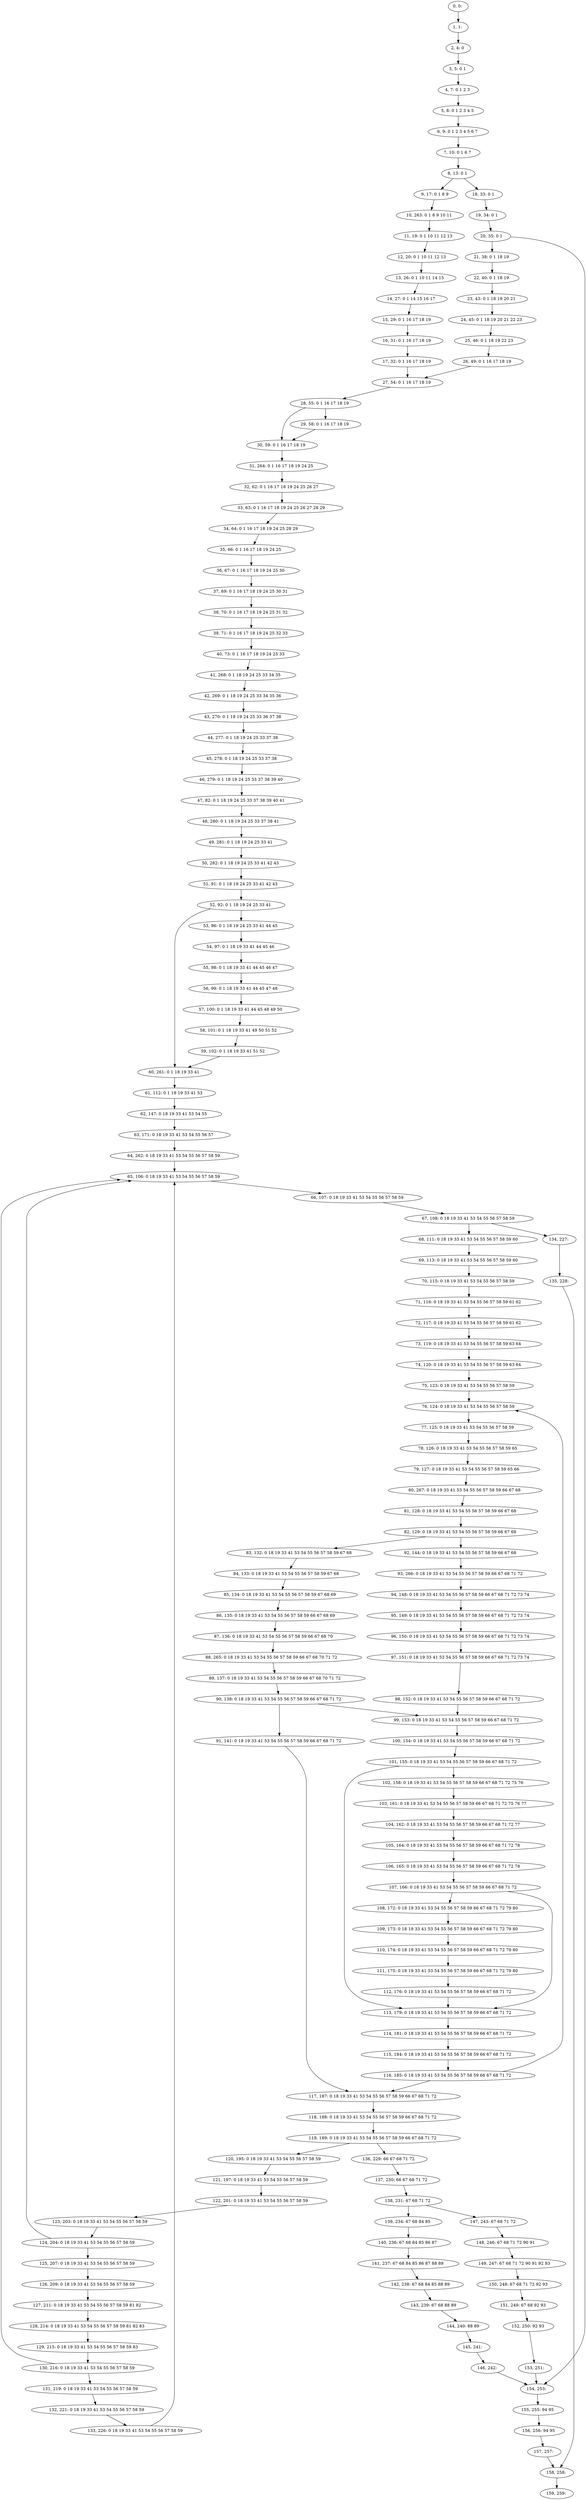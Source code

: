 digraph G {
0[label="0, 0: "];
1[label="1, 1: "];
2[label="2, 4: 0 "];
3[label="3, 5: 0 1 "];
4[label="4, 7: 0 1 2 3 "];
5[label="5, 8: 0 1 2 3 4 5 "];
6[label="6, 9: 0 1 2 3 4 5 6 7 "];
7[label="7, 10: 0 1 6 7 "];
8[label="8, 13: 0 1 "];
9[label="9, 17: 0 1 8 9 "];
10[label="10, 263: 0 1 8 9 10 11 "];
11[label="11, 19: 0 1 10 11 12 13 "];
12[label="12, 20: 0 1 10 11 12 13 "];
13[label="13, 26: 0 1 10 11 14 15 "];
14[label="14, 27: 0 1 14 15 16 17 "];
15[label="15, 29: 0 1 16 17 18 19 "];
16[label="16, 31: 0 1 16 17 18 19 "];
17[label="17, 32: 0 1 16 17 18 19 "];
18[label="18, 33: 0 1 "];
19[label="19, 34: 0 1 "];
20[label="20, 35: 0 1 "];
21[label="21, 38: 0 1 18 19 "];
22[label="22, 40: 0 1 18 19 "];
23[label="23, 43: 0 1 18 19 20 21 "];
24[label="24, 45: 0 1 18 19 20 21 22 23 "];
25[label="25, 46: 0 1 18 19 22 23 "];
26[label="26, 49: 0 1 16 17 18 19 "];
27[label="27, 54: 0 1 16 17 18 19 "];
28[label="28, 55: 0 1 16 17 18 19 "];
29[label="29, 58: 0 1 16 17 18 19 "];
30[label="30, 59: 0 1 16 17 18 19 "];
31[label="31, 264: 0 1 16 17 18 19 24 25 "];
32[label="32, 62: 0 1 16 17 18 19 24 25 26 27 "];
33[label="33, 63: 0 1 16 17 18 19 24 25 26 27 28 29 "];
34[label="34, 64: 0 1 16 17 18 19 24 25 28 29 "];
35[label="35, 66: 0 1 16 17 18 19 24 25 "];
36[label="36, 67: 0 1 16 17 18 19 24 25 30 "];
37[label="37, 69: 0 1 16 17 18 19 24 25 30 31 "];
38[label="38, 70: 0 1 16 17 18 19 24 25 31 32 "];
39[label="39, 71: 0 1 16 17 18 19 24 25 32 33 "];
40[label="40, 73: 0 1 16 17 18 19 24 25 33 "];
41[label="41, 268: 0 1 18 19 24 25 33 34 35 "];
42[label="42, 269: 0 1 18 19 24 25 33 34 35 36 "];
43[label="43, 270: 0 1 18 19 24 25 33 36 37 38 "];
44[label="44, 277: 0 1 18 19 24 25 33 37 38 "];
45[label="45, 278: 0 1 18 19 24 25 33 37 38 "];
46[label="46, 279: 0 1 18 19 24 25 33 37 38 39 40 "];
47[label="47, 82: 0 1 18 19 24 25 33 37 38 39 40 41 "];
48[label="48, 280: 0 1 18 19 24 25 33 37 38 41 "];
49[label="49, 281: 0 1 18 19 24 25 33 41 "];
50[label="50, 282: 0 1 18 19 24 25 33 41 42 43 "];
51[label="51, 91: 0 1 18 19 24 25 33 41 42 43 "];
52[label="52, 92: 0 1 18 19 24 25 33 41 "];
53[label="53, 96: 0 1 18 19 24 25 33 41 44 45 "];
54[label="54, 97: 0 1 18 19 33 41 44 45 46 "];
55[label="55, 98: 0 1 18 19 33 41 44 45 46 47 "];
56[label="56, 99: 0 1 18 19 33 41 44 45 47 48 "];
57[label="57, 100: 0 1 18 19 33 41 44 45 48 49 50 "];
58[label="58, 101: 0 1 18 19 33 41 49 50 51 52 "];
59[label="59, 102: 0 1 18 19 33 41 51 52 "];
60[label="60, 261: 0 1 18 19 33 41 "];
61[label="61, 112: 0 1 18 19 33 41 53 "];
62[label="62, 147: 0 18 19 33 41 53 54 55 "];
63[label="63, 171: 0 18 19 33 41 53 54 55 56 57 "];
64[label="64, 262: 0 18 19 33 41 53 54 55 56 57 58 59 "];
65[label="65, 106: 0 18 19 33 41 53 54 55 56 57 58 59 "];
66[label="66, 107: 0 18 19 33 41 53 54 55 56 57 58 59 "];
67[label="67, 108: 0 18 19 33 41 53 54 55 56 57 58 59 "];
68[label="68, 111: 0 18 19 33 41 53 54 55 56 57 58 59 60 "];
69[label="69, 113: 0 18 19 33 41 53 54 55 56 57 58 59 60 "];
70[label="70, 115: 0 18 19 33 41 53 54 55 56 57 58 59 "];
71[label="71, 116: 0 18 19 33 41 53 54 55 56 57 58 59 61 62 "];
72[label="72, 117: 0 18 19 33 41 53 54 55 56 57 58 59 61 62 "];
73[label="73, 119: 0 18 19 33 41 53 54 55 56 57 58 59 63 64 "];
74[label="74, 120: 0 18 19 33 41 53 54 55 56 57 58 59 63 64 "];
75[label="75, 123: 0 18 19 33 41 53 54 55 56 57 58 59 "];
76[label="76, 124: 0 18 19 33 41 53 54 55 56 57 58 59 "];
77[label="77, 125: 0 18 19 33 41 53 54 55 56 57 58 59 "];
78[label="78, 126: 0 18 19 33 41 53 54 55 56 57 58 59 65 "];
79[label="79, 127: 0 18 19 33 41 53 54 55 56 57 58 59 65 66 "];
80[label="80, 267: 0 18 19 33 41 53 54 55 56 57 58 59 66 67 68 "];
81[label="81, 128: 0 18 19 33 41 53 54 55 56 57 58 59 66 67 68 "];
82[label="82, 129: 0 18 19 33 41 53 54 55 56 57 58 59 66 67 68 "];
83[label="83, 132: 0 18 19 33 41 53 54 55 56 57 58 59 67 68 "];
84[label="84, 133: 0 18 19 33 41 53 54 55 56 57 58 59 67 68 "];
85[label="85, 134: 0 18 19 33 41 53 54 55 56 57 58 59 67 68 69 "];
86[label="86, 135: 0 18 19 33 41 53 54 55 56 57 58 59 66 67 68 69 "];
87[label="87, 136: 0 18 19 33 41 53 54 55 56 57 58 59 66 67 68 70 "];
88[label="88, 265: 0 18 19 33 41 53 54 55 56 57 58 59 66 67 68 70 71 72 "];
89[label="89, 137: 0 18 19 33 41 53 54 55 56 57 58 59 66 67 68 70 71 72 "];
90[label="90, 138: 0 18 19 33 41 53 54 55 56 57 58 59 66 67 68 71 72 "];
91[label="91, 141: 0 18 19 33 41 53 54 55 56 57 58 59 66 67 68 71 72 "];
92[label="92, 144: 0 18 19 33 41 53 54 55 56 57 58 59 66 67 68 "];
93[label="93, 266: 0 18 19 33 41 53 54 55 56 57 58 59 66 67 68 71 72 "];
94[label="94, 148: 0 18 19 33 41 53 54 55 56 57 58 59 66 67 68 71 72 73 74 "];
95[label="95, 149: 0 18 19 33 41 53 54 55 56 57 58 59 66 67 68 71 72 73 74 "];
96[label="96, 150: 0 18 19 33 41 53 54 55 56 57 58 59 66 67 68 71 72 73 74 "];
97[label="97, 151: 0 18 19 33 41 53 54 55 56 57 58 59 66 67 68 71 72 73 74 "];
98[label="98, 152: 0 18 19 33 41 53 54 55 56 57 58 59 66 67 68 71 72 "];
99[label="99, 153: 0 18 19 33 41 53 54 55 56 57 58 59 66 67 68 71 72 "];
100[label="100, 154: 0 18 19 33 41 53 54 55 56 57 58 59 66 67 68 71 72 "];
101[label="101, 155: 0 18 19 33 41 53 54 55 56 57 58 59 66 67 68 71 72 "];
102[label="102, 158: 0 18 19 33 41 53 54 55 56 57 58 59 66 67 68 71 72 75 76 "];
103[label="103, 161: 0 18 19 33 41 53 54 55 56 57 58 59 66 67 68 71 72 75 76 77 "];
104[label="104, 162: 0 18 19 33 41 53 54 55 56 57 58 59 66 67 68 71 72 77 "];
105[label="105, 164: 0 18 19 33 41 53 54 55 56 57 58 59 66 67 68 71 72 78 "];
106[label="106, 165: 0 18 19 33 41 53 54 55 56 57 58 59 66 67 68 71 72 78 "];
107[label="107, 166: 0 18 19 33 41 53 54 55 56 57 58 59 66 67 68 71 72 "];
108[label="108, 172: 0 18 19 33 41 53 54 55 56 57 58 59 66 67 68 71 72 79 80 "];
109[label="109, 173: 0 18 19 33 41 53 54 55 56 57 58 59 66 67 68 71 72 79 80 "];
110[label="110, 174: 0 18 19 33 41 53 54 55 56 57 58 59 66 67 68 71 72 79 80 "];
111[label="111, 175: 0 18 19 33 41 53 54 55 56 57 58 59 66 67 68 71 72 79 80 "];
112[label="112, 176: 0 18 19 33 41 53 54 55 56 57 58 59 66 67 68 71 72 "];
113[label="113, 179: 0 18 19 33 41 53 54 55 56 57 58 59 66 67 68 71 72 "];
114[label="114, 181: 0 18 19 33 41 53 54 55 56 57 58 59 66 67 68 71 72 "];
115[label="115, 184: 0 18 19 33 41 53 54 55 56 57 58 59 66 67 68 71 72 "];
116[label="116, 185: 0 18 19 33 41 53 54 55 56 57 58 59 66 67 68 71 72 "];
117[label="117, 187: 0 18 19 33 41 53 54 55 56 57 58 59 66 67 68 71 72 "];
118[label="118, 188: 0 18 19 33 41 53 54 55 56 57 58 59 66 67 68 71 72 "];
119[label="119, 189: 0 18 19 33 41 53 54 55 56 57 58 59 66 67 68 71 72 "];
120[label="120, 195: 0 18 19 33 41 53 54 55 56 57 58 59 "];
121[label="121, 197: 0 18 19 33 41 53 54 55 56 57 58 59 "];
122[label="122, 201: 0 18 19 33 41 53 54 55 56 57 58 59 "];
123[label="123, 203: 0 18 19 33 41 53 54 55 56 57 58 59 "];
124[label="124, 204: 0 18 19 33 41 53 54 55 56 57 58 59 "];
125[label="125, 207: 0 18 19 33 41 53 54 55 56 57 58 59 "];
126[label="126, 209: 0 18 19 33 41 53 54 55 56 57 58 59 "];
127[label="127, 211: 0 18 19 33 41 53 54 55 56 57 58 59 81 82 "];
128[label="128, 214: 0 18 19 33 41 53 54 55 56 57 58 59 81 82 83 "];
129[label="129, 215: 0 18 19 33 41 53 54 55 56 57 58 59 83 "];
130[label="130, 216: 0 18 19 33 41 53 54 55 56 57 58 59 "];
131[label="131, 219: 0 18 19 33 41 53 54 55 56 57 58 59 "];
132[label="132, 221: 0 18 19 33 41 53 54 55 56 57 58 59 "];
133[label="133, 226: 0 18 19 33 41 53 54 55 56 57 58 59 "];
134[label="134, 227: "];
135[label="135, 228: "];
136[label="136, 229: 66 67 68 71 72 "];
137[label="137, 230: 66 67 68 71 72 "];
138[label="138, 231: 67 68 71 72 "];
139[label="139, 234: 67 68 84 85 "];
140[label="140, 236: 67 68 84 85 86 87 "];
141[label="141, 237: 67 68 84 85 86 87 88 89 "];
142[label="142, 238: 67 68 84 85 88 89 "];
143[label="143, 239: 67 68 88 89 "];
144[label="144, 240: 88 89 "];
145[label="145, 241: "];
146[label="146, 242: "];
147[label="147, 243: 67 68 71 72 "];
148[label="148, 246: 67 68 71 72 90 91 "];
149[label="149, 247: 67 68 71 72 90 91 92 93 "];
150[label="150, 248: 67 68 71 72 92 93 "];
151[label="151, 249: 67 68 92 93 "];
152[label="152, 250: 92 93 "];
153[label="153, 251: "];
154[label="154, 253: "];
155[label="155, 255: 94 95 "];
156[label="156, 256: 94 95 "];
157[label="157, 257: "];
158[label="158, 258: "];
159[label="159, 259: "];
0->1 ;
1->2 ;
2->3 ;
3->4 ;
4->5 ;
5->6 ;
6->7 ;
7->8 ;
8->9 ;
8->18 ;
9->10 ;
10->11 ;
11->12 ;
12->13 ;
13->14 ;
14->15 ;
15->16 ;
16->17 ;
17->27 ;
18->19 ;
19->20 ;
20->21 ;
20->154 ;
21->22 ;
22->23 ;
23->24 ;
24->25 ;
25->26 ;
26->27 ;
27->28 ;
28->29 ;
28->30 ;
29->30 ;
30->31 ;
31->32 ;
32->33 ;
33->34 ;
34->35 ;
35->36 ;
36->37 ;
37->38 ;
38->39 ;
39->40 ;
40->41 ;
41->42 ;
42->43 ;
43->44 ;
44->45 ;
45->46 ;
46->47 ;
47->48 ;
48->49 ;
49->50 ;
50->51 ;
51->52 ;
52->53 ;
52->60 ;
53->54 ;
54->55 ;
55->56 ;
56->57 ;
57->58 ;
58->59 ;
59->60 ;
60->61 ;
61->62 ;
62->63 ;
63->64 ;
64->65 ;
65->66 ;
66->67 ;
67->68 ;
67->134 ;
68->69 ;
69->70 ;
70->71 ;
71->72 ;
72->73 ;
73->74 ;
74->75 ;
75->76 ;
76->77 ;
77->78 ;
78->79 ;
79->80 ;
80->81 ;
81->82 ;
82->83 ;
82->92 ;
83->84 ;
84->85 ;
85->86 ;
86->87 ;
87->88 ;
88->89 ;
89->90 ;
90->91 ;
90->99 ;
91->117 ;
92->93 ;
93->94 ;
94->95 ;
95->96 ;
96->97 ;
97->98 ;
98->99 ;
99->100 ;
100->101 ;
101->102 ;
101->113 ;
102->103 ;
103->104 ;
104->105 ;
105->106 ;
106->107 ;
107->108 ;
107->113 ;
108->109 ;
109->110 ;
110->111 ;
111->112 ;
112->113 ;
113->114 ;
114->115 ;
115->116 ;
116->117 ;
116->76 ;
117->118 ;
118->119 ;
119->120 ;
119->136 ;
120->121 ;
121->122 ;
122->123 ;
123->124 ;
124->125 ;
124->65 ;
125->126 ;
126->127 ;
127->128 ;
128->129 ;
129->130 ;
130->131 ;
130->65 ;
131->132 ;
132->133 ;
133->65 ;
134->135 ;
135->158 ;
136->137 ;
137->138 ;
138->139 ;
138->147 ;
139->140 ;
140->141 ;
141->142 ;
142->143 ;
143->144 ;
144->145 ;
145->146 ;
146->154 ;
147->148 ;
148->149 ;
149->150 ;
150->151 ;
151->152 ;
152->153 ;
153->154 ;
154->155 ;
155->156 ;
156->157 ;
157->158 ;
158->159 ;
}
